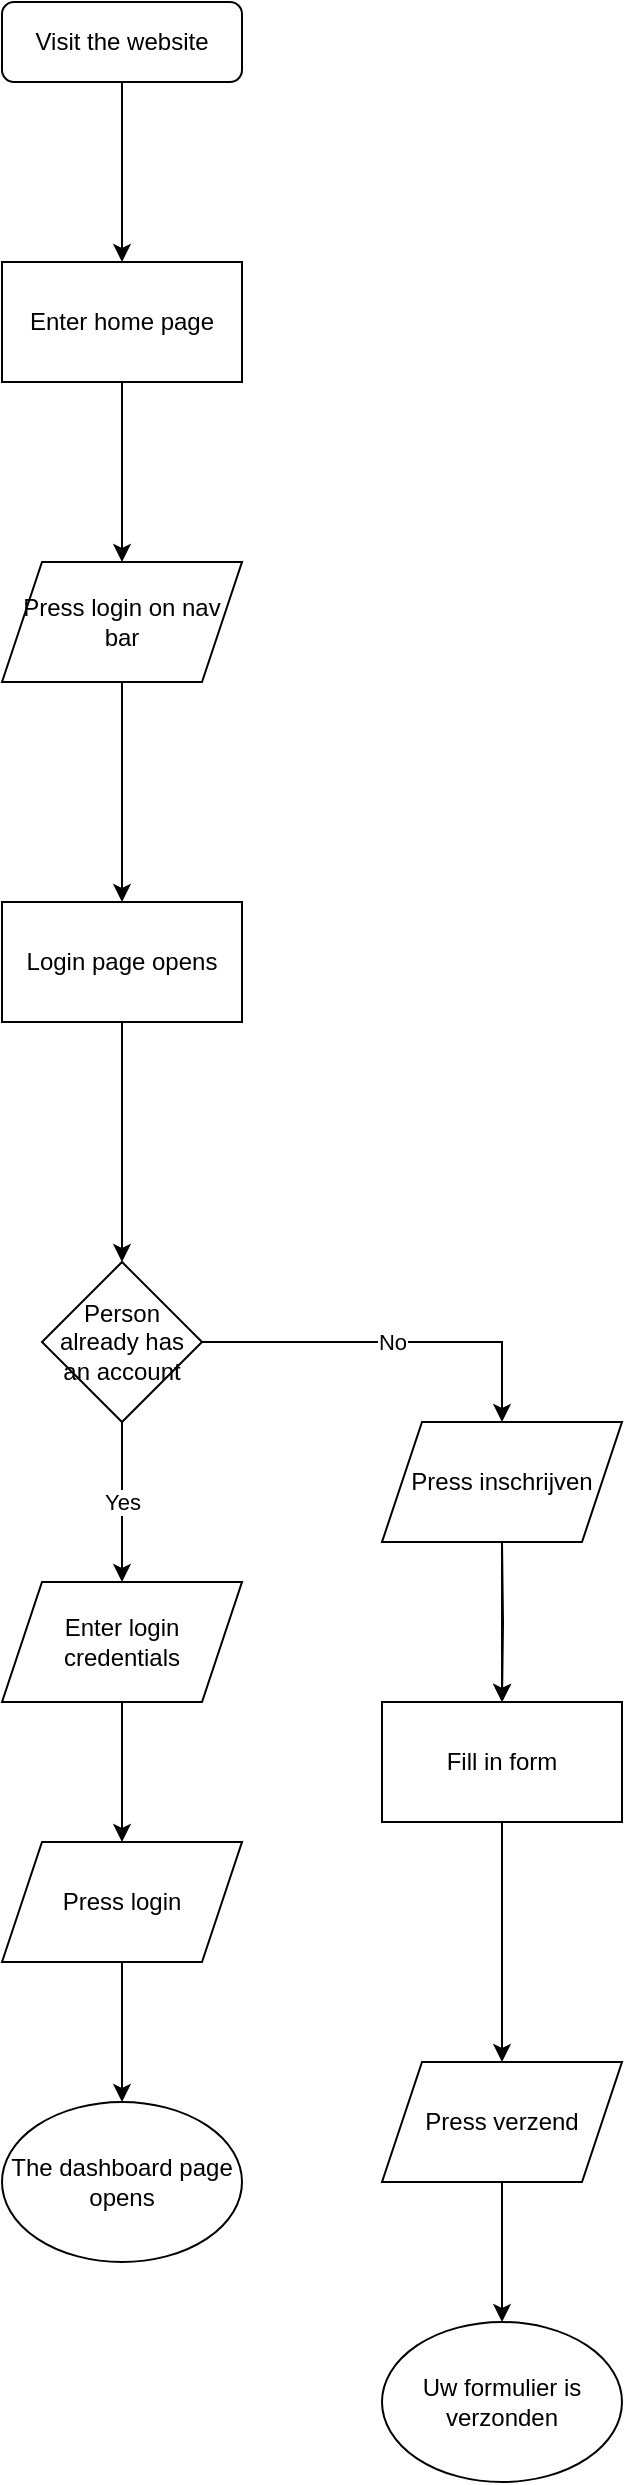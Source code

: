 <mxfile version="21.6.8" type="device">
  <diagram id="C5RBs43oDa-KdzZeNtuy" name="Page-1">
    <mxGraphModel dx="1509" dy="2057" grid="1" gridSize="10" guides="1" tooltips="1" connect="1" arrows="1" fold="1" page="1" pageScale="1" pageWidth="827" pageHeight="1169" math="0" shadow="0">
      <root>
        <mxCell id="WIyWlLk6GJQsqaUBKTNV-0" />
        <mxCell id="WIyWlLk6GJQsqaUBKTNV-1" parent="WIyWlLk6GJQsqaUBKTNV-0" />
        <mxCell id="-DexxQxoAlfIoOSBm865-2" style="edgeStyle=orthogonalEdgeStyle;rounded=0;orthogonalLoop=1;jettySize=auto;html=1;entryX=0.5;entryY=0;entryDx=0;entryDy=0;" edge="1" parent="WIyWlLk6GJQsqaUBKTNV-1" source="WIyWlLk6GJQsqaUBKTNV-3" target="-DexxQxoAlfIoOSBm865-0">
          <mxGeometry relative="1" as="geometry" />
        </mxCell>
        <mxCell id="WIyWlLk6GJQsqaUBKTNV-3" value="Visit the website" style="rounded=1;whiteSpace=wrap;html=1;fontSize=12;glass=0;strokeWidth=1;shadow=0;" parent="WIyWlLk6GJQsqaUBKTNV-1" vertex="1">
          <mxGeometry x="354" y="-100" width="120" height="40" as="geometry" />
        </mxCell>
        <mxCell id="Rpo0wXSPSlzN08Bfqm-n-16" style="edgeStyle=orthogonalEdgeStyle;rounded=0;orthogonalLoop=1;jettySize=auto;html=1;exitX=0.5;exitY=1;exitDx=0;exitDy=0;entryX=0.5;entryY=0;entryDx=0;entryDy=0;" parent="WIyWlLk6GJQsqaUBKTNV-1" source="Rpo0wXSPSlzN08Bfqm-n-18" target="-DexxQxoAlfIoOSBm865-8" edge="1">
          <mxGeometry relative="1" as="geometry">
            <mxPoint x="414" y="780" as="sourcePoint" />
            <mxPoint x="414" y="820" as="targetPoint" />
          </mxGeometry>
        </mxCell>
        <mxCell id="Rpo0wXSPSlzN08Bfqm-n-9" value="Yes" style="edgeStyle=orthogonalEdgeStyle;rounded=0;orthogonalLoop=1;jettySize=auto;html=1;entryX=0.5;entryY=0;entryDx=0;entryDy=0;" parent="WIyWlLk6GJQsqaUBKTNV-1" source="Rpo0wXSPSlzN08Bfqm-n-8" target="Rpo0wXSPSlzN08Bfqm-n-18" edge="1">
          <mxGeometry relative="1" as="geometry">
            <mxPoint x="414" y="720" as="targetPoint" />
          </mxGeometry>
        </mxCell>
        <mxCell id="Rpo0wXSPSlzN08Bfqm-n-11" value="No" style="edgeStyle=orthogonalEdgeStyle;rounded=0;orthogonalLoop=1;jettySize=auto;html=1;entryX=0.5;entryY=0;entryDx=0;entryDy=0;" parent="WIyWlLk6GJQsqaUBKTNV-1" source="Rpo0wXSPSlzN08Bfqm-n-8" target="Rpo0wXSPSlzN08Bfqm-n-26" edge="1">
          <mxGeometry relative="1" as="geometry">
            <mxPoint x="604" y="610" as="targetPoint" />
          </mxGeometry>
        </mxCell>
        <mxCell id="Rpo0wXSPSlzN08Bfqm-n-8" value="Person already has an account" style="rhombus;whiteSpace=wrap;html=1;" parent="WIyWlLk6GJQsqaUBKTNV-1" vertex="1">
          <mxGeometry x="374" y="530" width="80" height="80" as="geometry" />
        </mxCell>
        <mxCell id="Rpo0wXSPSlzN08Bfqm-n-14" style="edgeStyle=orthogonalEdgeStyle;rounded=0;orthogonalLoop=1;jettySize=auto;html=1;exitX=0.5;exitY=1;exitDx=0;exitDy=0;entryX=0.5;entryY=0;entryDx=0;entryDy=0;" parent="WIyWlLk6GJQsqaUBKTNV-1" target="Rpo0wXSPSlzN08Bfqm-n-13" edge="1">
          <mxGeometry relative="1" as="geometry">
            <mxPoint x="604" y="670" as="sourcePoint" />
          </mxGeometry>
        </mxCell>
        <mxCell id="Rpo0wXSPSlzN08Bfqm-n-30" style="edgeStyle=orthogonalEdgeStyle;rounded=0;orthogonalLoop=1;jettySize=auto;html=1;exitX=0.5;exitY=1;exitDx=0;exitDy=0;entryX=0.5;entryY=0;entryDx=0;entryDy=0;" parent="WIyWlLk6GJQsqaUBKTNV-1" source="Rpo0wXSPSlzN08Bfqm-n-13" target="Rpo0wXSPSlzN08Bfqm-n-29" edge="1">
          <mxGeometry relative="1" as="geometry" />
        </mxCell>
        <mxCell id="Rpo0wXSPSlzN08Bfqm-n-13" value="Fill in form" style="rounded=0;whiteSpace=wrap;html=1;" parent="WIyWlLk6GJQsqaUBKTNV-1" vertex="1">
          <mxGeometry x="544" y="750" width="120" height="60" as="geometry" />
        </mxCell>
        <mxCell id="Rpo0wXSPSlzN08Bfqm-n-18" value="Enter login credentials" style="shape=parallelogram;perimeter=parallelogramPerimeter;whiteSpace=wrap;html=1;fixedSize=1;" parent="WIyWlLk6GJQsqaUBKTNV-1" vertex="1">
          <mxGeometry x="354" y="690" width="120" height="60" as="geometry" />
        </mxCell>
        <mxCell id="Rpo0wXSPSlzN08Bfqm-n-24" style="edgeStyle=orthogonalEdgeStyle;rounded=0;orthogonalLoop=1;jettySize=auto;html=1;entryX=0.5;entryY=0;entryDx=0;entryDy=0;" parent="WIyWlLk6GJQsqaUBKTNV-1" source="Rpo0wXSPSlzN08Bfqm-n-19" target="Rpo0wXSPSlzN08Bfqm-n-23" edge="1">
          <mxGeometry relative="1" as="geometry" />
        </mxCell>
        <mxCell id="Rpo0wXSPSlzN08Bfqm-n-19" value="Press login on nav bar" style="shape=parallelogram;perimeter=parallelogramPerimeter;whiteSpace=wrap;html=1;fixedSize=1;" parent="WIyWlLk6GJQsqaUBKTNV-1" vertex="1">
          <mxGeometry x="354" y="180" width="120" height="60" as="geometry" />
        </mxCell>
        <mxCell id="Rpo0wXSPSlzN08Bfqm-n-25" style="edgeStyle=orthogonalEdgeStyle;rounded=0;orthogonalLoop=1;jettySize=auto;html=1;" parent="WIyWlLk6GJQsqaUBKTNV-1" source="Rpo0wXSPSlzN08Bfqm-n-23" target="Rpo0wXSPSlzN08Bfqm-n-8" edge="1">
          <mxGeometry relative="1" as="geometry" />
        </mxCell>
        <mxCell id="Rpo0wXSPSlzN08Bfqm-n-23" value="Login page opens" style="rounded=0;whiteSpace=wrap;html=1;" parent="WIyWlLk6GJQsqaUBKTNV-1" vertex="1">
          <mxGeometry x="354" y="350" width="120" height="60" as="geometry" />
        </mxCell>
        <mxCell id="Rpo0wXSPSlzN08Bfqm-n-27" value="" style="edgeStyle=orthogonalEdgeStyle;rounded=0;orthogonalLoop=1;jettySize=auto;html=1;exitX=0.5;exitY=1;exitDx=0;exitDy=0;" parent="WIyWlLk6GJQsqaUBKTNV-1" source="Rpo0wXSPSlzN08Bfqm-n-26" target="Rpo0wXSPSlzN08Bfqm-n-13" edge="1">
          <mxGeometry relative="1" as="geometry" />
        </mxCell>
        <mxCell id="Rpo0wXSPSlzN08Bfqm-n-26" value="Press inschrijven" style="shape=parallelogram;perimeter=parallelogramPerimeter;whiteSpace=wrap;html=1;fixedSize=1;" parent="WIyWlLk6GJQsqaUBKTNV-1" vertex="1">
          <mxGeometry x="544" y="610" width="120" height="60" as="geometry" />
        </mxCell>
        <mxCell id="Rpo0wXSPSlzN08Bfqm-n-34" style="edgeStyle=orthogonalEdgeStyle;rounded=0;orthogonalLoop=1;jettySize=auto;html=1;entryX=0.5;entryY=0;entryDx=0;entryDy=0;" parent="WIyWlLk6GJQsqaUBKTNV-1" source="Rpo0wXSPSlzN08Bfqm-n-29" target="Rpo0wXSPSlzN08Bfqm-n-33" edge="1">
          <mxGeometry relative="1" as="geometry" />
        </mxCell>
        <mxCell id="Rpo0wXSPSlzN08Bfqm-n-29" value="Press verzend" style="shape=parallelogram;perimeter=parallelogramPerimeter;whiteSpace=wrap;html=1;fixedSize=1;" parent="WIyWlLk6GJQsqaUBKTNV-1" vertex="1">
          <mxGeometry x="544" y="930" width="120" height="60" as="geometry" />
        </mxCell>
        <mxCell id="Rpo0wXSPSlzN08Bfqm-n-33" value="Uw formulier is verzonden" style="ellipse;whiteSpace=wrap;html=1;" parent="WIyWlLk6GJQsqaUBKTNV-1" vertex="1">
          <mxGeometry x="544" y="1060" width="120" height="80" as="geometry" />
        </mxCell>
        <mxCell id="-DexxQxoAlfIoOSBm865-1" style="edgeStyle=orthogonalEdgeStyle;rounded=0;orthogonalLoop=1;jettySize=auto;html=1;entryX=0.5;entryY=0;entryDx=0;entryDy=0;" edge="1" parent="WIyWlLk6GJQsqaUBKTNV-1" source="-DexxQxoAlfIoOSBm865-0" target="Rpo0wXSPSlzN08Bfqm-n-19">
          <mxGeometry relative="1" as="geometry" />
        </mxCell>
        <mxCell id="-DexxQxoAlfIoOSBm865-0" value="Enter home page" style="rounded=0;whiteSpace=wrap;html=1;" vertex="1" parent="WIyWlLk6GJQsqaUBKTNV-1">
          <mxGeometry x="354" y="30" width="120" height="60" as="geometry" />
        </mxCell>
        <mxCell id="-DexxQxoAlfIoOSBm865-7" value="The dashboard page opens" style="ellipse;whiteSpace=wrap;html=1;" vertex="1" parent="WIyWlLk6GJQsqaUBKTNV-1">
          <mxGeometry x="354" y="950" width="120" height="80" as="geometry" />
        </mxCell>
        <mxCell id="-DexxQxoAlfIoOSBm865-9" style="edgeStyle=orthogonalEdgeStyle;rounded=0;orthogonalLoop=1;jettySize=auto;html=1;entryX=0.5;entryY=0;entryDx=0;entryDy=0;" edge="1" parent="WIyWlLk6GJQsqaUBKTNV-1" source="-DexxQxoAlfIoOSBm865-8" target="-DexxQxoAlfIoOSBm865-7">
          <mxGeometry relative="1" as="geometry" />
        </mxCell>
        <mxCell id="-DexxQxoAlfIoOSBm865-8" value="Press login" style="shape=parallelogram;perimeter=parallelogramPerimeter;whiteSpace=wrap;html=1;fixedSize=1;" vertex="1" parent="WIyWlLk6GJQsqaUBKTNV-1">
          <mxGeometry x="354" y="820" width="120" height="60" as="geometry" />
        </mxCell>
      </root>
    </mxGraphModel>
  </diagram>
</mxfile>
